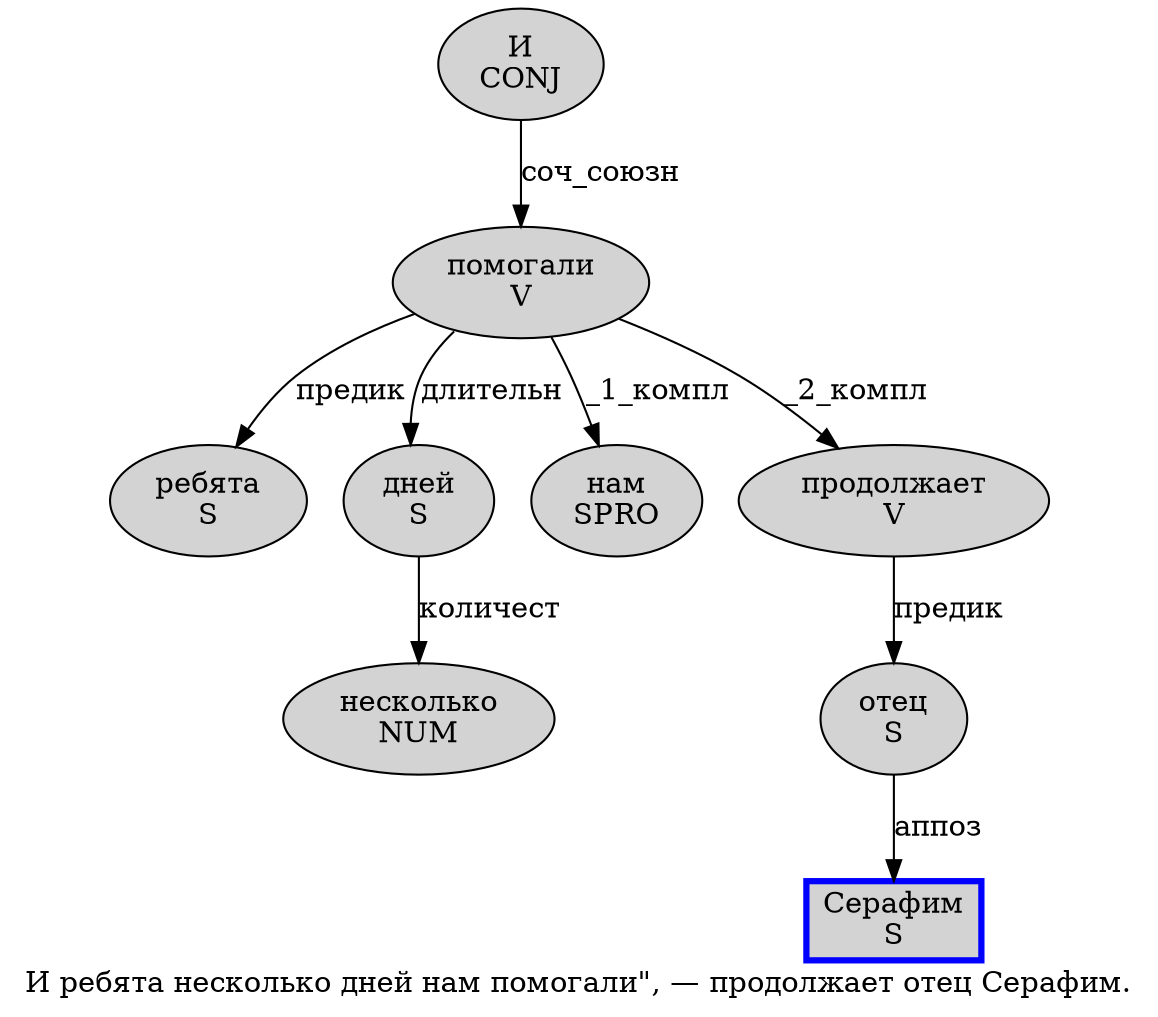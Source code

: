 digraph SENTENCE_806 {
	graph [label="И ребята несколько дней нам помогали\", — продолжает отец Серафим."]
	node [style=filled]
		0 [label="И
CONJ" color="" fillcolor=lightgray penwidth=1 shape=ellipse]
		1 [label="ребята
S" color="" fillcolor=lightgray penwidth=1 shape=ellipse]
		2 [label="несколько
NUM" color="" fillcolor=lightgray penwidth=1 shape=ellipse]
		3 [label="дней
S" color="" fillcolor=lightgray penwidth=1 shape=ellipse]
		4 [label="нам
SPRO" color="" fillcolor=lightgray penwidth=1 shape=ellipse]
		5 [label="помогали
V" color="" fillcolor=lightgray penwidth=1 shape=ellipse]
		9 [label="продолжает
V" color="" fillcolor=lightgray penwidth=1 shape=ellipse]
		10 [label="отец
S" color="" fillcolor=lightgray penwidth=1 shape=ellipse]
		11 [label="Серафим
S" color=blue fillcolor=lightgray penwidth=3 shape=box]
			0 -> 5 [label="соч_союзн"]
			3 -> 2 [label="количест"]
			9 -> 10 [label="предик"]
			10 -> 11 [label="аппоз"]
			5 -> 1 [label="предик"]
			5 -> 3 [label="длительн"]
			5 -> 4 [label="_1_компл"]
			5 -> 9 [label="_2_компл"]
}